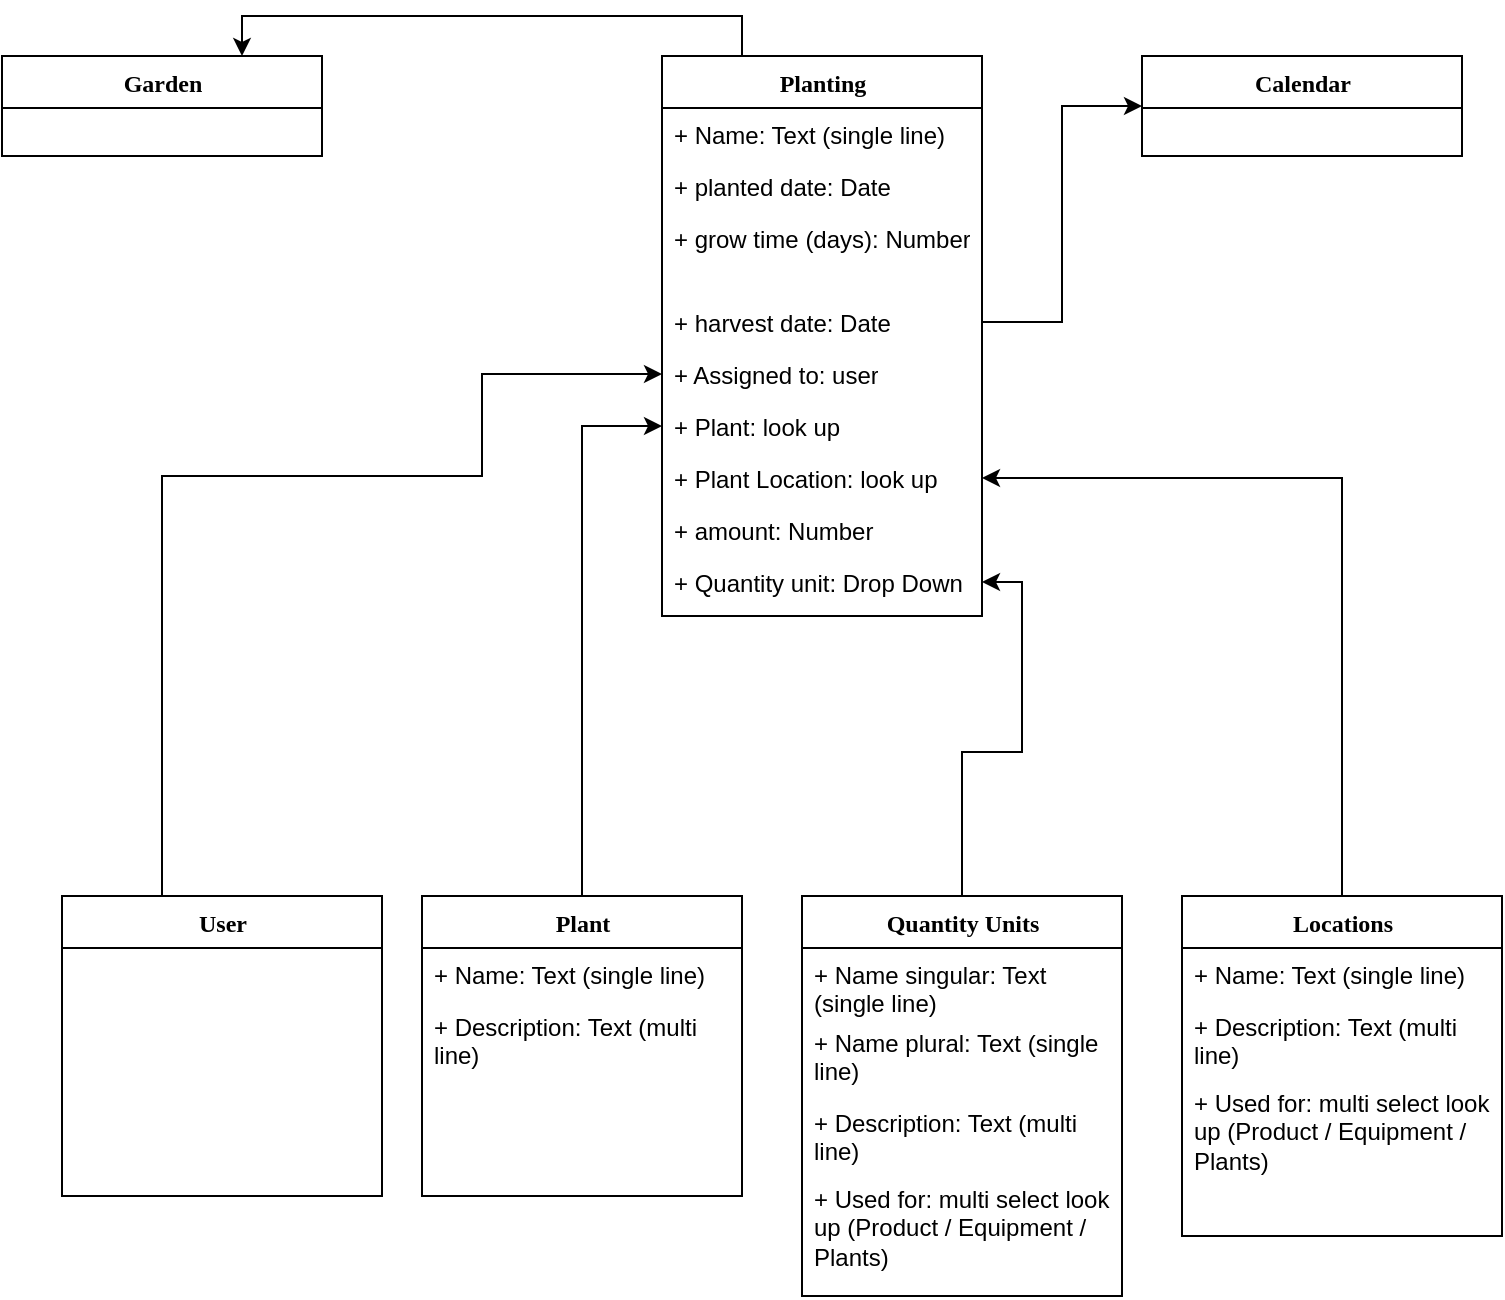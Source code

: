 <mxfile version="21.3.7" type="github">
  <diagram name="Page-1" id="9f46799a-70d6-7492-0946-bef42562c5a5">
    <mxGraphModel dx="1434" dy="746" grid="1" gridSize="10" guides="1" tooltips="1" connect="1" arrows="1" fold="1" page="1" pageScale="1" pageWidth="1100" pageHeight="850" background="none" math="0" shadow="0">
      <root>
        <mxCell id="0" />
        <mxCell id="1" parent="0" />
        <mxCell id="78961159f06e98e8-43" value="Calendar" style="swimlane;html=1;fontStyle=1;align=center;verticalAlign=top;childLayout=stackLayout;horizontal=1;startSize=26;horizontalStack=0;resizeParent=1;resizeLast=0;collapsible=1;marginBottom=0;swimlaneFillColor=#ffffff;rounded=0;shadow=0;comic=0;labelBackgroundColor=none;strokeWidth=1;fillColor=none;fontFamily=Verdana;fontSize=12" parent="1" vertex="1">
          <mxGeometry x="640" y="70" width="160" height="50" as="geometry">
            <mxRectangle x="740" y="83" width="110" height="30" as="alternateBounds" />
          </mxGeometry>
        </mxCell>
        <mxCell id="61o24omsKcjLdfIjuu-4-40" style="edgeStyle=orthogonalEdgeStyle;rounded=0;orthogonalLoop=1;jettySize=auto;html=1;exitX=0.5;exitY=0;exitDx=0;exitDy=0;entryX=0;entryY=0.5;entryDx=0;entryDy=0;" parent="1" source="78961159f06e98e8-108" target="61o24omsKcjLdfIjuu-4-19" edge="1">
          <mxGeometry relative="1" as="geometry">
            <Array as="points">
              <mxPoint x="150" y="280" />
              <mxPoint x="310" y="280" />
              <mxPoint x="310" y="229" />
            </Array>
          </mxGeometry>
        </mxCell>
        <mxCell id="78961159f06e98e8-108" value="User" style="swimlane;html=1;fontStyle=1;align=center;verticalAlign=top;childLayout=stackLayout;horizontal=1;startSize=26;horizontalStack=0;resizeParent=1;resizeLast=0;collapsible=1;marginBottom=0;swimlaneFillColor=#ffffff;rounded=0;shadow=0;comic=0;labelBackgroundColor=none;strokeWidth=1;fillColor=none;fontFamily=Verdana;fontSize=12" parent="1" vertex="1">
          <mxGeometry x="100" y="490" width="160" height="150" as="geometry" />
        </mxCell>
        <mxCell id="61o24omsKcjLdfIjuu-4-2" value="Garden" style="swimlane;html=1;fontStyle=1;align=center;verticalAlign=top;childLayout=stackLayout;horizontal=1;startSize=26;horizontalStack=0;resizeParent=1;resizeLast=0;collapsible=1;marginBottom=0;swimlaneFillColor=#ffffff;rounded=0;shadow=0;comic=0;labelBackgroundColor=none;strokeWidth=1;fillColor=none;fontFamily=Verdana;fontSize=12" parent="1" vertex="1">
          <mxGeometry x="70" y="70" width="160" height="50" as="geometry">
            <mxRectangle x="70" y="70" width="110" height="30" as="alternateBounds" />
          </mxGeometry>
        </mxCell>
        <mxCell id="61o24omsKcjLdfIjuu-4-41" style="edgeStyle=orthogonalEdgeStyle;rounded=0;orthogonalLoop=1;jettySize=auto;html=1;exitX=0.25;exitY=0;exitDx=0;exitDy=0;entryX=0.75;entryY=0;entryDx=0;entryDy=0;" parent="1" source="61o24omsKcjLdfIjuu-4-10" target="61o24omsKcjLdfIjuu-4-2" edge="1">
          <mxGeometry relative="1" as="geometry" />
        </mxCell>
        <mxCell id="61o24omsKcjLdfIjuu-4-10" value="Planting" style="swimlane;html=1;fontStyle=1;align=center;verticalAlign=top;childLayout=stackLayout;horizontal=1;startSize=26;horizontalStack=0;resizeParent=1;resizeLast=0;collapsible=1;marginBottom=0;swimlaneFillColor=#ffffff;rounded=0;shadow=0;comic=0;labelBackgroundColor=none;strokeWidth=1;fillColor=none;fontFamily=Verdana;fontSize=12" parent="1" vertex="1">
          <mxGeometry x="400" y="70" width="160" height="280" as="geometry">
            <mxRectangle x="740" y="83" width="110" height="30" as="alternateBounds" />
          </mxGeometry>
        </mxCell>
        <mxCell id="61o24omsKcjLdfIjuu-4-11" value="+ Name: Text (single line)" style="text;html=1;strokeColor=none;fillColor=none;align=left;verticalAlign=top;spacingLeft=4;spacingRight=4;whiteSpace=wrap;overflow=hidden;rotatable=0;points=[[0,0.5],[1,0.5]];portConstraint=eastwest;" parent="61o24omsKcjLdfIjuu-4-10" vertex="1">
          <mxGeometry y="26" width="160" height="26" as="geometry" />
        </mxCell>
        <mxCell id="61o24omsKcjLdfIjuu-4-12" value="+ planted date: Date" style="text;html=1;strokeColor=none;fillColor=none;align=left;verticalAlign=top;spacingLeft=4;spacingRight=4;whiteSpace=wrap;overflow=hidden;rotatable=0;points=[[0,0.5],[1,0.5]];portConstraint=eastwest;" parent="61o24omsKcjLdfIjuu-4-10" vertex="1">
          <mxGeometry y="52" width="160" height="26" as="geometry" />
        </mxCell>
        <mxCell id="61o24omsKcjLdfIjuu-4-13" value="+ grow time (days): Number" style="text;html=1;strokeColor=none;fillColor=none;align=left;verticalAlign=top;spacingLeft=4;spacingRight=4;whiteSpace=wrap;overflow=hidden;rotatable=0;points=[[0,0.5],[1,0.5]];portConstraint=eastwest;" parent="61o24omsKcjLdfIjuu-4-10" vertex="1">
          <mxGeometry y="78" width="160" height="42" as="geometry" />
        </mxCell>
        <mxCell id="61o24omsKcjLdfIjuu-4-14" value="+ harvest date: Date" style="text;html=1;strokeColor=none;fillColor=none;align=left;verticalAlign=top;spacingLeft=4;spacingRight=4;whiteSpace=wrap;overflow=hidden;rotatable=0;points=[[0,0.5],[1,0.5]];portConstraint=eastwest;" parent="61o24omsKcjLdfIjuu-4-10" vertex="1">
          <mxGeometry y="120" width="160" height="26" as="geometry" />
        </mxCell>
        <mxCell id="61o24omsKcjLdfIjuu-4-19" value="+ Assigned to: user" style="text;html=1;strokeColor=none;fillColor=none;align=left;verticalAlign=top;spacingLeft=4;spacingRight=4;whiteSpace=wrap;overflow=hidden;rotatable=0;points=[[0,0.5],[1,0.5]];portConstraint=eastwest;" parent="61o24omsKcjLdfIjuu-4-10" vertex="1">
          <mxGeometry y="146" width="160" height="26" as="geometry" />
        </mxCell>
        <mxCell id="61o24omsKcjLdfIjuu-4-44" value="+ Plant: look up" style="text;html=1;strokeColor=none;fillColor=none;align=left;verticalAlign=top;spacingLeft=4;spacingRight=4;whiteSpace=wrap;overflow=hidden;rotatable=0;points=[[0,0.5],[1,0.5]];portConstraint=eastwest;" parent="61o24omsKcjLdfIjuu-4-10" vertex="1">
          <mxGeometry y="172" width="160" height="26" as="geometry" />
        </mxCell>
        <mxCell id="61o24omsKcjLdfIjuu-4-42" value="+ Plant Location: look up" style="text;html=1;strokeColor=none;fillColor=none;align=left;verticalAlign=top;spacingLeft=4;spacingRight=4;whiteSpace=wrap;overflow=hidden;rotatable=0;points=[[0,0.5],[1,0.5]];portConstraint=eastwest;" parent="61o24omsKcjLdfIjuu-4-10" vertex="1">
          <mxGeometry y="198" width="160" height="26" as="geometry" />
        </mxCell>
        <mxCell id="61o24omsKcjLdfIjuu-4-49" value="+ amount: Number" style="text;html=1;strokeColor=none;fillColor=none;align=left;verticalAlign=top;spacingLeft=4;spacingRight=4;whiteSpace=wrap;overflow=hidden;rotatable=0;points=[[0,0.5],[1,0.5]];portConstraint=eastwest;" parent="61o24omsKcjLdfIjuu-4-10" vertex="1">
          <mxGeometry y="224" width="160" height="26" as="geometry" />
        </mxCell>
        <mxCell id="61o24omsKcjLdfIjuu-4-50" value="+ Quantity unit: Drop Down" style="text;html=1;strokeColor=none;fillColor=none;align=left;verticalAlign=top;spacingLeft=4;spacingRight=4;whiteSpace=wrap;overflow=hidden;rotatable=0;points=[[0,0.5],[1,0.5]];portConstraint=eastwest;" parent="61o24omsKcjLdfIjuu-4-10" vertex="1">
          <mxGeometry y="250" width="160" height="26" as="geometry" />
        </mxCell>
        <mxCell id="61o24omsKcjLdfIjuu-4-30" style="edgeStyle=orthogonalEdgeStyle;rounded=0;orthogonalLoop=1;jettySize=auto;html=1;exitX=1;exitY=0.5;exitDx=0;exitDy=0;entryX=0;entryY=0.5;entryDx=0;entryDy=0;" parent="1" source="61o24omsKcjLdfIjuu-4-14" target="78961159f06e98e8-43" edge="1">
          <mxGeometry relative="1" as="geometry" />
        </mxCell>
        <mxCell id="61o24omsKcjLdfIjuu-4-43" style="edgeStyle=orthogonalEdgeStyle;rounded=0;orthogonalLoop=1;jettySize=auto;html=1;exitX=0.5;exitY=0;exitDx=0;exitDy=0;entryX=1;entryY=0.5;entryDx=0;entryDy=0;" parent="1" source="61o24omsKcjLdfIjuu-4-32" target="61o24omsKcjLdfIjuu-4-42" edge="1">
          <mxGeometry relative="1" as="geometry" />
        </mxCell>
        <mxCell id="61o24omsKcjLdfIjuu-4-32" value="Locations" style="swimlane;html=1;fontStyle=1;align=center;verticalAlign=top;childLayout=stackLayout;horizontal=1;startSize=26;horizontalStack=0;resizeParent=1;resizeLast=0;collapsible=1;marginBottom=0;swimlaneFillColor=#ffffff;rounded=0;shadow=0;comic=0;labelBackgroundColor=none;strokeWidth=1;fillColor=none;fontFamily=Verdana;fontSize=12" parent="1" vertex="1">
          <mxGeometry x="660" y="490" width="160" height="170" as="geometry">
            <mxRectangle x="740" y="83" width="110" height="30" as="alternateBounds" />
          </mxGeometry>
        </mxCell>
        <mxCell id="61o24omsKcjLdfIjuu-4-33" value="+ Name: Text (single line)" style="text;html=1;strokeColor=none;fillColor=none;align=left;verticalAlign=top;spacingLeft=4;spacingRight=4;whiteSpace=wrap;overflow=hidden;rotatable=0;points=[[0,0.5],[1,0.5]];portConstraint=eastwest;" parent="61o24omsKcjLdfIjuu-4-32" vertex="1">
          <mxGeometry y="26" width="160" height="26" as="geometry" />
        </mxCell>
        <mxCell id="61o24omsKcjLdfIjuu-4-38" value="+ Description: Text (multi line)" style="text;html=1;strokeColor=none;fillColor=none;align=left;verticalAlign=top;spacingLeft=4;spacingRight=4;whiteSpace=wrap;overflow=hidden;rotatable=0;points=[[0,0.5],[1,0.5]];portConstraint=eastwest;" parent="61o24omsKcjLdfIjuu-4-32" vertex="1">
          <mxGeometry y="52" width="160" height="38" as="geometry" />
        </mxCell>
        <mxCell id="61o24omsKcjLdfIjuu-4-51" value="+ Used for: multi select look up (Product / Equipment / Plants)" style="text;html=1;strokeColor=none;fillColor=none;align=left;verticalAlign=top;spacingLeft=4;spacingRight=4;whiteSpace=wrap;overflow=hidden;rotatable=0;points=[[0,0.5],[1,0.5]];portConstraint=eastwest;" parent="61o24omsKcjLdfIjuu-4-32" vertex="1">
          <mxGeometry y="90" width="160" height="60" as="geometry" />
        </mxCell>
        <mxCell id="61o24omsKcjLdfIjuu-4-46" style="edgeStyle=orthogonalEdgeStyle;rounded=0;orthogonalLoop=1;jettySize=auto;html=1;exitX=0.5;exitY=0;exitDx=0;exitDy=0;entryX=0;entryY=0.5;entryDx=0;entryDy=0;" parent="1" source="61o24omsKcjLdfIjuu-4-45" target="61o24omsKcjLdfIjuu-4-44" edge="1">
          <mxGeometry relative="1" as="geometry" />
        </mxCell>
        <mxCell id="61o24omsKcjLdfIjuu-4-45" value="Plant" style="swimlane;html=1;fontStyle=1;align=center;verticalAlign=top;childLayout=stackLayout;horizontal=1;startSize=26;horizontalStack=0;resizeParent=1;resizeLast=0;collapsible=1;marginBottom=0;swimlaneFillColor=#ffffff;rounded=0;shadow=0;comic=0;labelBackgroundColor=none;strokeWidth=1;fillColor=none;fontFamily=Verdana;fontSize=12" parent="1" vertex="1">
          <mxGeometry x="280" y="490" width="160" height="150" as="geometry">
            <mxRectangle x="250" y="340" width="70" height="30" as="alternateBounds" />
          </mxGeometry>
        </mxCell>
        <mxCell id="61o24omsKcjLdfIjuu-4-47" value="+ Name: Text (single line)" style="text;html=1;strokeColor=none;fillColor=none;align=left;verticalAlign=top;spacingLeft=4;spacingRight=4;whiteSpace=wrap;overflow=hidden;rotatable=0;points=[[0,0.5],[1,0.5]];portConstraint=eastwest;" parent="61o24omsKcjLdfIjuu-4-45" vertex="1">
          <mxGeometry y="26" width="160" height="26" as="geometry" />
        </mxCell>
        <mxCell id="61o24omsKcjLdfIjuu-4-48" value="+ Description: Text (multi line)" style="text;html=1;strokeColor=none;fillColor=none;align=left;verticalAlign=top;spacingLeft=4;spacingRight=4;whiteSpace=wrap;overflow=hidden;rotatable=0;points=[[0,0.5],[1,0.5]];portConstraint=eastwest;" parent="61o24omsKcjLdfIjuu-4-45" vertex="1">
          <mxGeometry y="52" width="160" height="38" as="geometry" />
        </mxCell>
        <mxCell id="61o24omsKcjLdfIjuu-4-60" style="edgeStyle=orthogonalEdgeStyle;rounded=0;orthogonalLoop=1;jettySize=auto;html=1;exitX=0.5;exitY=0;exitDx=0;exitDy=0;entryX=1;entryY=0.5;entryDx=0;entryDy=0;" parent="1" source="61o24omsKcjLdfIjuu-4-56" target="61o24omsKcjLdfIjuu-4-50" edge="1">
          <mxGeometry relative="1" as="geometry" />
        </mxCell>
        <mxCell id="61o24omsKcjLdfIjuu-4-56" value="Quantity Units" style="swimlane;html=1;fontStyle=1;align=center;verticalAlign=top;childLayout=stackLayout;horizontal=1;startSize=26;horizontalStack=0;resizeParent=1;resizeLast=0;collapsible=1;marginBottom=0;swimlaneFillColor=#ffffff;rounded=0;shadow=0;comic=0;labelBackgroundColor=none;strokeWidth=1;fillColor=none;fontFamily=Verdana;fontSize=12" parent="1" vertex="1">
          <mxGeometry x="470" y="490" width="160" height="200" as="geometry">
            <mxRectangle x="740" y="83" width="110" height="30" as="alternateBounds" />
          </mxGeometry>
        </mxCell>
        <mxCell id="61o24omsKcjLdfIjuu-4-57" value="+ Name singular: Text (single line)" style="text;html=1;strokeColor=none;fillColor=none;align=left;verticalAlign=top;spacingLeft=4;spacingRight=4;whiteSpace=wrap;overflow=hidden;rotatable=0;points=[[0,0.5],[1,0.5]];portConstraint=eastwest;" parent="61o24omsKcjLdfIjuu-4-56" vertex="1">
          <mxGeometry y="26" width="160" height="34" as="geometry" />
        </mxCell>
        <mxCell id="61o24omsKcjLdfIjuu-4-61" value="+ Name plural: Text (single line)" style="text;html=1;strokeColor=none;fillColor=none;align=left;verticalAlign=top;spacingLeft=4;spacingRight=4;whiteSpace=wrap;overflow=hidden;rotatable=0;points=[[0,0.5],[1,0.5]];portConstraint=eastwest;" parent="61o24omsKcjLdfIjuu-4-56" vertex="1">
          <mxGeometry y="60" width="160" height="40" as="geometry" />
        </mxCell>
        <mxCell id="61o24omsKcjLdfIjuu-4-58" value="+ Description: Text (multi line)" style="text;html=1;strokeColor=none;fillColor=none;align=left;verticalAlign=top;spacingLeft=4;spacingRight=4;whiteSpace=wrap;overflow=hidden;rotatable=0;points=[[0,0.5],[1,0.5]];portConstraint=eastwest;" parent="61o24omsKcjLdfIjuu-4-56" vertex="1">
          <mxGeometry y="100" width="160" height="38" as="geometry" />
        </mxCell>
        <mxCell id="61o24omsKcjLdfIjuu-4-59" value="+ Used for: multi select look up (Product / Equipment / Plants)" style="text;html=1;strokeColor=none;fillColor=none;align=left;verticalAlign=top;spacingLeft=4;spacingRight=4;whiteSpace=wrap;overflow=hidden;rotatable=0;points=[[0,0.5],[1,0.5]];portConstraint=eastwest;" parent="61o24omsKcjLdfIjuu-4-56" vertex="1">
          <mxGeometry y="138" width="160" height="60" as="geometry" />
        </mxCell>
      </root>
    </mxGraphModel>
  </diagram>
</mxfile>
